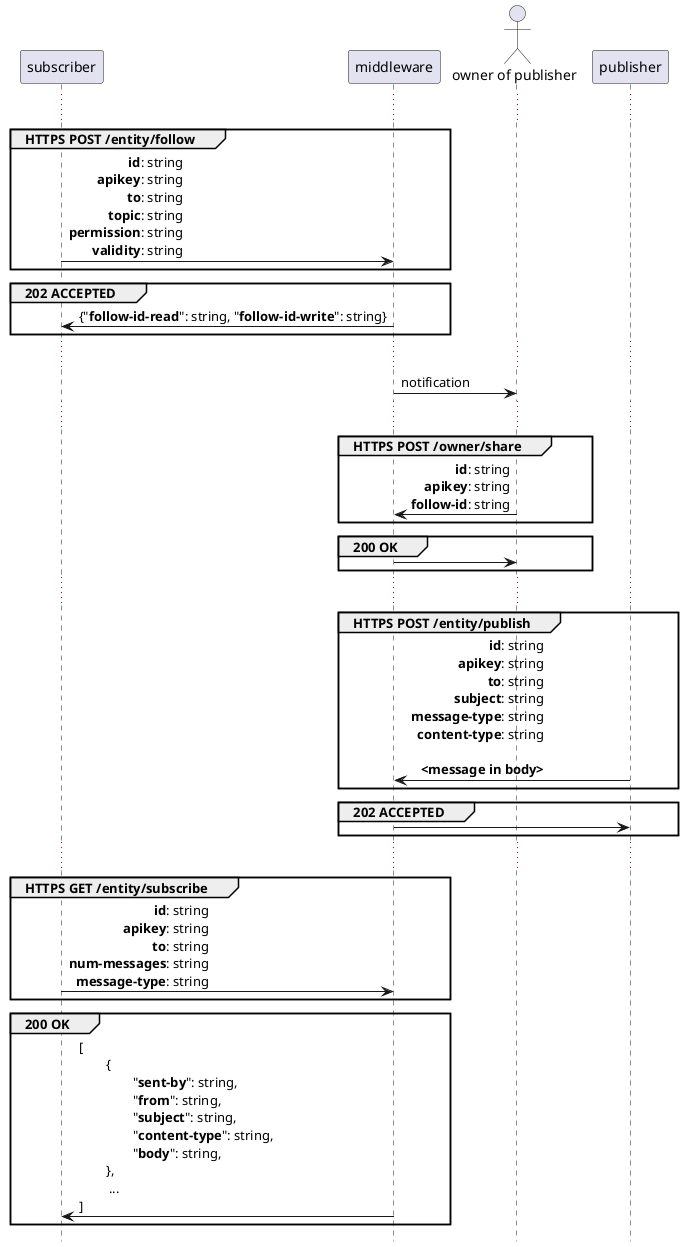 @startuml
hide footbox



...
group HTTPS POST /entity/follow
subscriber -> middleware: **id**: string\r**apikey**: string\r**to**: string\r**topic**: string\r**permission**: string\r**validity**: string
end

group 202 ACCEPTED
middleware -> subscriber: {"**follow-id-read**": string, "**follow-id-write**": string}
end

...

    actor "owner of publisher"

	participant publisher



middleware -> "owner of publisher" : notification

...

group HTTPS POST /owner/share                                                    
"owner of publisher" -> middleware : **id**: string\r**apikey**: string\r**follow-id**: string 
end                                                                              
                                                                                 
group 200 OK                                                                     
middleware -> "owner of publisher"                                                             
end                                                                              

...

group HTTPS POST /entity/publish
publisher -> middleware: **id**: string\r**apikey**: string\r**to**: string\r**subject**: string\r**message-type**: string\r**content-type**: string\r\r**<message in body>**
end

group 202 ACCEPTED
middleware -> publisher:
end

...
group HTTPS GET /entity/subscribe

subscriber -> middleware: **id**: string\r**apikey**: string\r**to**: string\r**num-messages**: string\r**message-type**: string
end

group 200 OK
middleware -> subscriber: [\l\t{\t\r\t\t"**sent-by**": string,\r\t\t"**from**": string,\r\t\t"**subject**": string,\r\t\t"**content-type**": string,\r\t\t"**body**": string,\r\t},\l\t ...\l]
end

@enduml
